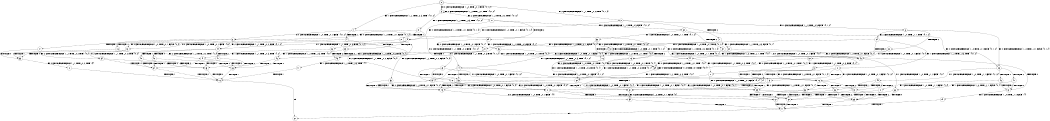 digraph BCG {
size = "7, 10.5";
center = TRUE;
node [shape = circle];
0 [peripheries = 2];
0 -> 1 [label = "EX !1 !ATOMIC_EXCH_BRANCH (1, +1, TRUE, +0, 3, TRUE) !{0, 1, 2}"];
0 -> 2 [label = "EX !2 !ATOMIC_EXCH_BRANCH (1, +1, TRUE, +0, 2, TRUE) !{0, 1, 2}"];
0 -> 3 [label = "EX !0 !ATOMIC_EXCH_BRANCH (1, +0, TRUE, +0, 1, TRUE) !{0, 1, 2}"];
1 -> 4 [label = "TERMINATE !1"];
1 -> 5 [label = "EX !2 !ATOMIC_EXCH_BRANCH (1, +1, TRUE, +0, 2, FALSE) !{0, 1, 2}"];
1 -> 6 [label = "EX !0 !ATOMIC_EXCH_BRANCH (1, +0, TRUE, +0, 1, FALSE) !{0, 1, 2}"];
2 -> 7 [label = "TERMINATE !2"];
2 -> 8 [label = "EX !1 !ATOMIC_EXCH_BRANCH (1, +1, TRUE, +0, 3, FALSE) !{0, 1, 2}"];
2 -> 9 [label = "EX !0 !ATOMIC_EXCH_BRANCH (1, +0, TRUE, +0, 1, FALSE) !{0, 1, 2}"];
3 -> 10 [label = "EX !1 !ATOMIC_EXCH_BRANCH (1, +1, TRUE, +0, 3, TRUE) !{0, 1, 2}"];
3 -> 11 [label = "EX !2 !ATOMIC_EXCH_BRANCH (1, +1, TRUE, +0, 2, TRUE) !{0, 1, 2}"];
3 -> 3 [label = "EX !0 !ATOMIC_EXCH_BRANCH (1, +0, TRUE, +0, 1, TRUE) !{0, 1, 2}"];
4 -> 12 [label = "EX !2 !ATOMIC_EXCH_BRANCH (1, +1, TRUE, +0, 2, FALSE) !{0, 2}"];
4 -> 13 [label = "EX !0 !ATOMIC_EXCH_BRANCH (1, +0, TRUE, +0, 1, FALSE) !{0, 2}"];
5 -> 14 [label = "TERMINATE !1"];
5 -> 15 [label = "TERMINATE !2"];
5 -> 16 [label = "EX !0 !ATOMIC_EXCH_BRANCH (1, +0, TRUE, +0, 1, FALSE) !{0, 1, 2}"];
6 -> 17 [label = "TERMINATE !1"];
6 -> 18 [label = "TERMINATE !0"];
6 -> 19 [label = "EX !2 !ATOMIC_EXCH_BRANCH (1, +1, TRUE, +0, 2, TRUE) !{0, 1, 2}"];
7 -> 20 [label = "EX !1 !ATOMIC_EXCH_BRANCH (1, +1, TRUE, +0, 3, FALSE) !{0, 1}"];
7 -> 21 [label = "EX !0 !ATOMIC_EXCH_BRANCH (1, +0, TRUE, +0, 1, FALSE) !{0, 1}"];
8 -> 22 [label = "TERMINATE !2"];
8 -> 23 [label = "EX !0 !ATOMIC_EXCH_BRANCH (1, +0, TRUE, +0, 1, FALSE) !{0, 1, 2}"];
8 -> 24 [label = "EX !1 !ATOMIC_EXCH_BRANCH (1, +0, TRUE, +1, 1, TRUE) !{0, 1, 2}"];
9 -> 25 [label = "TERMINATE !2"];
9 -> 26 [label = "TERMINATE !0"];
9 -> 19 [label = "EX !1 !ATOMIC_EXCH_BRANCH (1, +1, TRUE, +0, 3, TRUE) !{0, 1, 2}"];
10 -> 27 [label = "TERMINATE !1"];
10 -> 28 [label = "EX !2 !ATOMIC_EXCH_BRANCH (1, +1, TRUE, +0, 2, FALSE) !{0, 1, 2}"];
10 -> 6 [label = "EX !0 !ATOMIC_EXCH_BRANCH (1, +0, TRUE, +0, 1, FALSE) !{0, 1, 2}"];
11 -> 29 [label = "TERMINATE !2"];
11 -> 30 [label = "EX !1 !ATOMIC_EXCH_BRANCH (1, +1, TRUE, +0, 3, FALSE) !{0, 1, 2}"];
11 -> 9 [label = "EX !0 !ATOMIC_EXCH_BRANCH (1, +0, TRUE, +0, 1, FALSE) !{0, 1, 2}"];
12 -> 31 [label = "TERMINATE !2"];
12 -> 32 [label = "EX !0 !ATOMIC_EXCH_BRANCH (1, +0, TRUE, +0, 1, FALSE) !{0, 2}"];
13 -> 33 [label = "TERMINATE !0"];
13 -> 34 [label = "EX !2 !ATOMIC_EXCH_BRANCH (1, +1, TRUE, +0, 2, TRUE) !{0, 2}"];
14 -> 31 [label = "TERMINATE !2"];
14 -> 32 [label = "EX !0 !ATOMIC_EXCH_BRANCH (1, +0, TRUE, +0, 1, FALSE) !{0, 2}"];
15 -> 31 [label = "TERMINATE !1"];
15 -> 35 [label = "EX !0 !ATOMIC_EXCH_BRANCH (1, +0, TRUE, +0, 1, FALSE) !{0, 1}"];
16 -> 36 [label = "TERMINATE !1"];
16 -> 37 [label = "TERMINATE !2"];
16 -> 38 [label = "TERMINATE !0"];
17 -> 33 [label = "TERMINATE !0"];
17 -> 34 [label = "EX !2 !ATOMIC_EXCH_BRANCH (1, +1, TRUE, +0, 2, TRUE) !{0, 2}"];
18 -> 33 [label = "TERMINATE !1"];
18 -> 39 [label = "EX !2 !ATOMIC_EXCH_BRANCH (1, +1, TRUE, +0, 2, TRUE) !{1, 2}"];
19 -> 40 [label = "TERMINATE !1"];
19 -> 41 [label = "TERMINATE !2"];
19 -> 42 [label = "TERMINATE !0"];
20 -> 43 [label = "EX !0 !ATOMIC_EXCH_BRANCH (1, +0, TRUE, +0, 1, FALSE) !{0, 1}"];
20 -> 44 [label = "EX !1 !ATOMIC_EXCH_BRANCH (1, +0, TRUE, +1, 1, TRUE) !{0, 1}"];
21 -> 45 [label = "TERMINATE !0"];
21 -> 46 [label = "EX !1 !ATOMIC_EXCH_BRANCH (1, +1, TRUE, +0, 3, TRUE) !{0, 1}"];
22 -> 43 [label = "EX !0 !ATOMIC_EXCH_BRANCH (1, +0, TRUE, +0, 1, FALSE) !{0, 1}"];
22 -> 44 [label = "EX !1 !ATOMIC_EXCH_BRANCH (1, +0, TRUE, +1, 1, TRUE) !{0, 1}"];
23 -> 47 [label = "TERMINATE !2"];
23 -> 48 [label = "TERMINATE !0"];
23 -> 49 [label = "EX !1 !ATOMIC_EXCH_BRANCH (1, +0, TRUE, +1, 1, FALSE) !{0, 1, 2}"];
24 -> 50 [label = "TERMINATE !2"];
24 -> 51 [label = "EX !0 !ATOMIC_EXCH_BRANCH (1, +0, TRUE, +0, 1, TRUE) !{0, 1, 2}"];
24 -> 52 [label = "EX !1 !ATOMIC_EXCH_BRANCH (1, +1, TRUE, +0, 3, TRUE) !{0, 1, 2}"];
25 -> 45 [label = "TERMINATE !0"];
25 -> 46 [label = "EX !1 !ATOMIC_EXCH_BRANCH (1, +1, TRUE, +0, 3, TRUE) !{0, 1}"];
26 -> 45 [label = "TERMINATE !2"];
26 -> 39 [label = "EX !1 !ATOMIC_EXCH_BRANCH (1, +1, TRUE, +0, 3, TRUE) !{1, 2}"];
27 -> 53 [label = "EX !2 !ATOMIC_EXCH_BRANCH (1, +1, TRUE, +0, 2, FALSE) !{0, 2}"];
27 -> 13 [label = "EX !0 !ATOMIC_EXCH_BRANCH (1, +0, TRUE, +0, 1, FALSE) !{0, 2}"];
28 -> 54 [label = "TERMINATE !1"];
28 -> 55 [label = "TERMINATE !2"];
28 -> 16 [label = "EX !0 !ATOMIC_EXCH_BRANCH (1, +0, TRUE, +0, 1, FALSE) !{0, 1, 2}"];
29 -> 56 [label = "EX !1 !ATOMIC_EXCH_BRANCH (1, +1, TRUE, +0, 3, FALSE) !{0, 1}"];
29 -> 21 [label = "EX !0 !ATOMIC_EXCH_BRANCH (1, +0, TRUE, +0, 1, FALSE) !{0, 1}"];
30 -> 57 [label = "TERMINATE !2"];
30 -> 58 [label = "EX !1 !ATOMIC_EXCH_BRANCH (1, +0, TRUE, +1, 1, TRUE) !{0, 1, 2}"];
30 -> 23 [label = "EX !0 !ATOMIC_EXCH_BRANCH (1, +0, TRUE, +0, 1, FALSE) !{0, 1, 2}"];
31 -> 59 [label = "EX !0 !ATOMIC_EXCH_BRANCH (1, +0, TRUE, +0, 1, FALSE) !{0}"];
32 -> 60 [label = "TERMINATE !2"];
32 -> 61 [label = "TERMINATE !0"];
33 -> 62 [label = "EX !2 !ATOMIC_EXCH_BRANCH (1, +1, TRUE, +0, 2, TRUE) !{2}"];
34 -> 63 [label = "TERMINATE !2"];
34 -> 64 [label = "TERMINATE !0"];
35 -> 60 [label = "TERMINATE !1"];
35 -> 65 [label = "TERMINATE !0"];
36 -> 60 [label = "TERMINATE !2"];
36 -> 61 [label = "TERMINATE !0"];
37 -> 60 [label = "TERMINATE !1"];
37 -> 65 [label = "TERMINATE !0"];
38 -> 61 [label = "TERMINATE !1"];
38 -> 65 [label = "TERMINATE !2"];
39 -> 64 [label = "TERMINATE !1"];
39 -> 66 [label = "TERMINATE !2"];
40 -> 63 [label = "TERMINATE !2"];
40 -> 64 [label = "TERMINATE !0"];
41 -> 63 [label = "TERMINATE !1"];
41 -> 66 [label = "TERMINATE !0"];
42 -> 64 [label = "TERMINATE !1"];
42 -> 66 [label = "TERMINATE !2"];
43 -> 67 [label = "TERMINATE !0"];
43 -> 68 [label = "EX !1 !ATOMIC_EXCH_BRANCH (1, +0, TRUE, +1, 1, FALSE) !{0, 1}"];
44 -> 69 [label = "EX !0 !ATOMIC_EXCH_BRANCH (1, +0, TRUE, +0, 1, TRUE) !{0, 1}"];
44 -> 70 [label = "EX !1 !ATOMIC_EXCH_BRANCH (1, +1, TRUE, +0, 3, TRUE) !{0, 1}"];
45 -> 71 [label = "EX !1 !ATOMIC_EXCH_BRANCH (1, +1, TRUE, +0, 3, TRUE) !{1}"];
46 -> 63 [label = "TERMINATE !1"];
46 -> 66 [label = "TERMINATE !0"];
47 -> 67 [label = "TERMINATE !0"];
47 -> 68 [label = "EX !1 !ATOMIC_EXCH_BRANCH (1, +0, TRUE, +1, 1, FALSE) !{0, 1}"];
48 -> 67 [label = "TERMINATE !2"];
48 -> 72 [label = "EX !1 !ATOMIC_EXCH_BRANCH (1, +0, TRUE, +1, 1, FALSE) !{1, 2}"];
49 -> 36 [label = "TERMINATE !1"];
49 -> 37 [label = "TERMINATE !2"];
49 -> 38 [label = "TERMINATE !0"];
50 -> 69 [label = "EX !0 !ATOMIC_EXCH_BRANCH (1, +0, TRUE, +0, 1, TRUE) !{0, 1}"];
50 -> 70 [label = "EX !1 !ATOMIC_EXCH_BRANCH (1, +1, TRUE, +0, 3, TRUE) !{0, 1}"];
51 -> 73 [label = "TERMINATE !2"];
51 -> 74 [label = "EX !1 !ATOMIC_EXCH_BRANCH (1, +1, TRUE, +0, 3, TRUE) !{0, 1, 2}"];
51 -> 51 [label = "EX !0 !ATOMIC_EXCH_BRANCH (1, +0, TRUE, +0, 1, TRUE) !{0, 1, 2}"];
52 -> 14 [label = "TERMINATE !1"];
52 -> 15 [label = "TERMINATE !2"];
52 -> 16 [label = "EX !0 !ATOMIC_EXCH_BRANCH (1, +0, TRUE, +0, 1, FALSE) !{0, 1, 2}"];
53 -> 75 [label = "TERMINATE !2"];
53 -> 32 [label = "EX !0 !ATOMIC_EXCH_BRANCH (1, +0, TRUE, +0, 1, FALSE) !{0, 2}"];
54 -> 75 [label = "TERMINATE !2"];
54 -> 32 [label = "EX !0 !ATOMIC_EXCH_BRANCH (1, +0, TRUE, +0, 1, FALSE) !{0, 2}"];
55 -> 75 [label = "TERMINATE !1"];
55 -> 35 [label = "EX !0 !ATOMIC_EXCH_BRANCH (1, +0, TRUE, +0, 1, FALSE) !{0, 1}"];
56 -> 76 [label = "EX !1 !ATOMIC_EXCH_BRANCH (1, +0, TRUE, +1, 1, TRUE) !{0, 1}"];
56 -> 43 [label = "EX !0 !ATOMIC_EXCH_BRANCH (1, +0, TRUE, +0, 1, FALSE) !{0, 1}"];
57 -> 76 [label = "EX !1 !ATOMIC_EXCH_BRANCH (1, +0, TRUE, +1, 1, TRUE) !{0, 1}"];
57 -> 43 [label = "EX !0 !ATOMIC_EXCH_BRANCH (1, +0, TRUE, +0, 1, FALSE) !{0, 1}"];
58 -> 73 [label = "TERMINATE !2"];
58 -> 74 [label = "EX !1 !ATOMIC_EXCH_BRANCH (1, +1, TRUE, +0, 3, TRUE) !{0, 1, 2}"];
58 -> 51 [label = "EX !0 !ATOMIC_EXCH_BRANCH (1, +0, TRUE, +0, 1, TRUE) !{0, 1, 2}"];
59 -> 77 [label = "TERMINATE !0"];
60 -> 77 [label = "TERMINATE !0"];
61 -> 77 [label = "TERMINATE !2"];
62 -> 78 [label = "TERMINATE !2"];
63 -> 78 [label = "TERMINATE !0"];
64 -> 78 [label = "TERMINATE !2"];
65 -> 77 [label = "TERMINATE !1"];
66 -> 78 [label = "TERMINATE !1"];
67 -> 79 [label = "EX !1 !ATOMIC_EXCH_BRANCH (1, +0, TRUE, +1, 1, FALSE) !{1}"];
68 -> 60 [label = "TERMINATE !1"];
68 -> 65 [label = "TERMINATE !0"];
69 -> 80 [label = "EX !1 !ATOMIC_EXCH_BRANCH (1, +1, TRUE, +0, 3, TRUE) !{0, 1}"];
69 -> 69 [label = "EX !0 !ATOMIC_EXCH_BRANCH (1, +0, TRUE, +0, 1, TRUE) !{0, 1}"];
70 -> 31 [label = "TERMINATE !1"];
70 -> 35 [label = "EX !0 !ATOMIC_EXCH_BRANCH (1, +0, TRUE, +0, 1, FALSE) !{0, 1}"];
71 -> 78 [label = "TERMINATE !1"];
72 -> 61 [label = "TERMINATE !1"];
72 -> 65 [label = "TERMINATE !2"];
73 -> 80 [label = "EX !1 !ATOMIC_EXCH_BRANCH (1, +1, TRUE, +0, 3, TRUE) !{0, 1}"];
73 -> 69 [label = "EX !0 !ATOMIC_EXCH_BRANCH (1, +0, TRUE, +0, 1, TRUE) !{0, 1}"];
74 -> 54 [label = "TERMINATE !1"];
74 -> 55 [label = "TERMINATE !2"];
74 -> 16 [label = "EX !0 !ATOMIC_EXCH_BRANCH (1, +0, TRUE, +0, 1, FALSE) !{0, 1, 2}"];
75 -> 59 [label = "EX !0 !ATOMIC_EXCH_BRANCH (1, +0, TRUE, +0, 1, FALSE) !{0}"];
76 -> 80 [label = "EX !1 !ATOMIC_EXCH_BRANCH (1, +1, TRUE, +0, 3, TRUE) !{0, 1}"];
76 -> 69 [label = "EX !0 !ATOMIC_EXCH_BRANCH (1, +0, TRUE, +0, 1, TRUE) !{0, 1}"];
77 -> 81 [label = "exit"];
78 -> 81 [label = "exit"];
79 -> 77 [label = "TERMINATE !1"];
80 -> 75 [label = "TERMINATE !1"];
80 -> 35 [label = "EX !0 !ATOMIC_EXCH_BRANCH (1, +0, TRUE, +0, 1, FALSE) !{0, 1}"];
}
